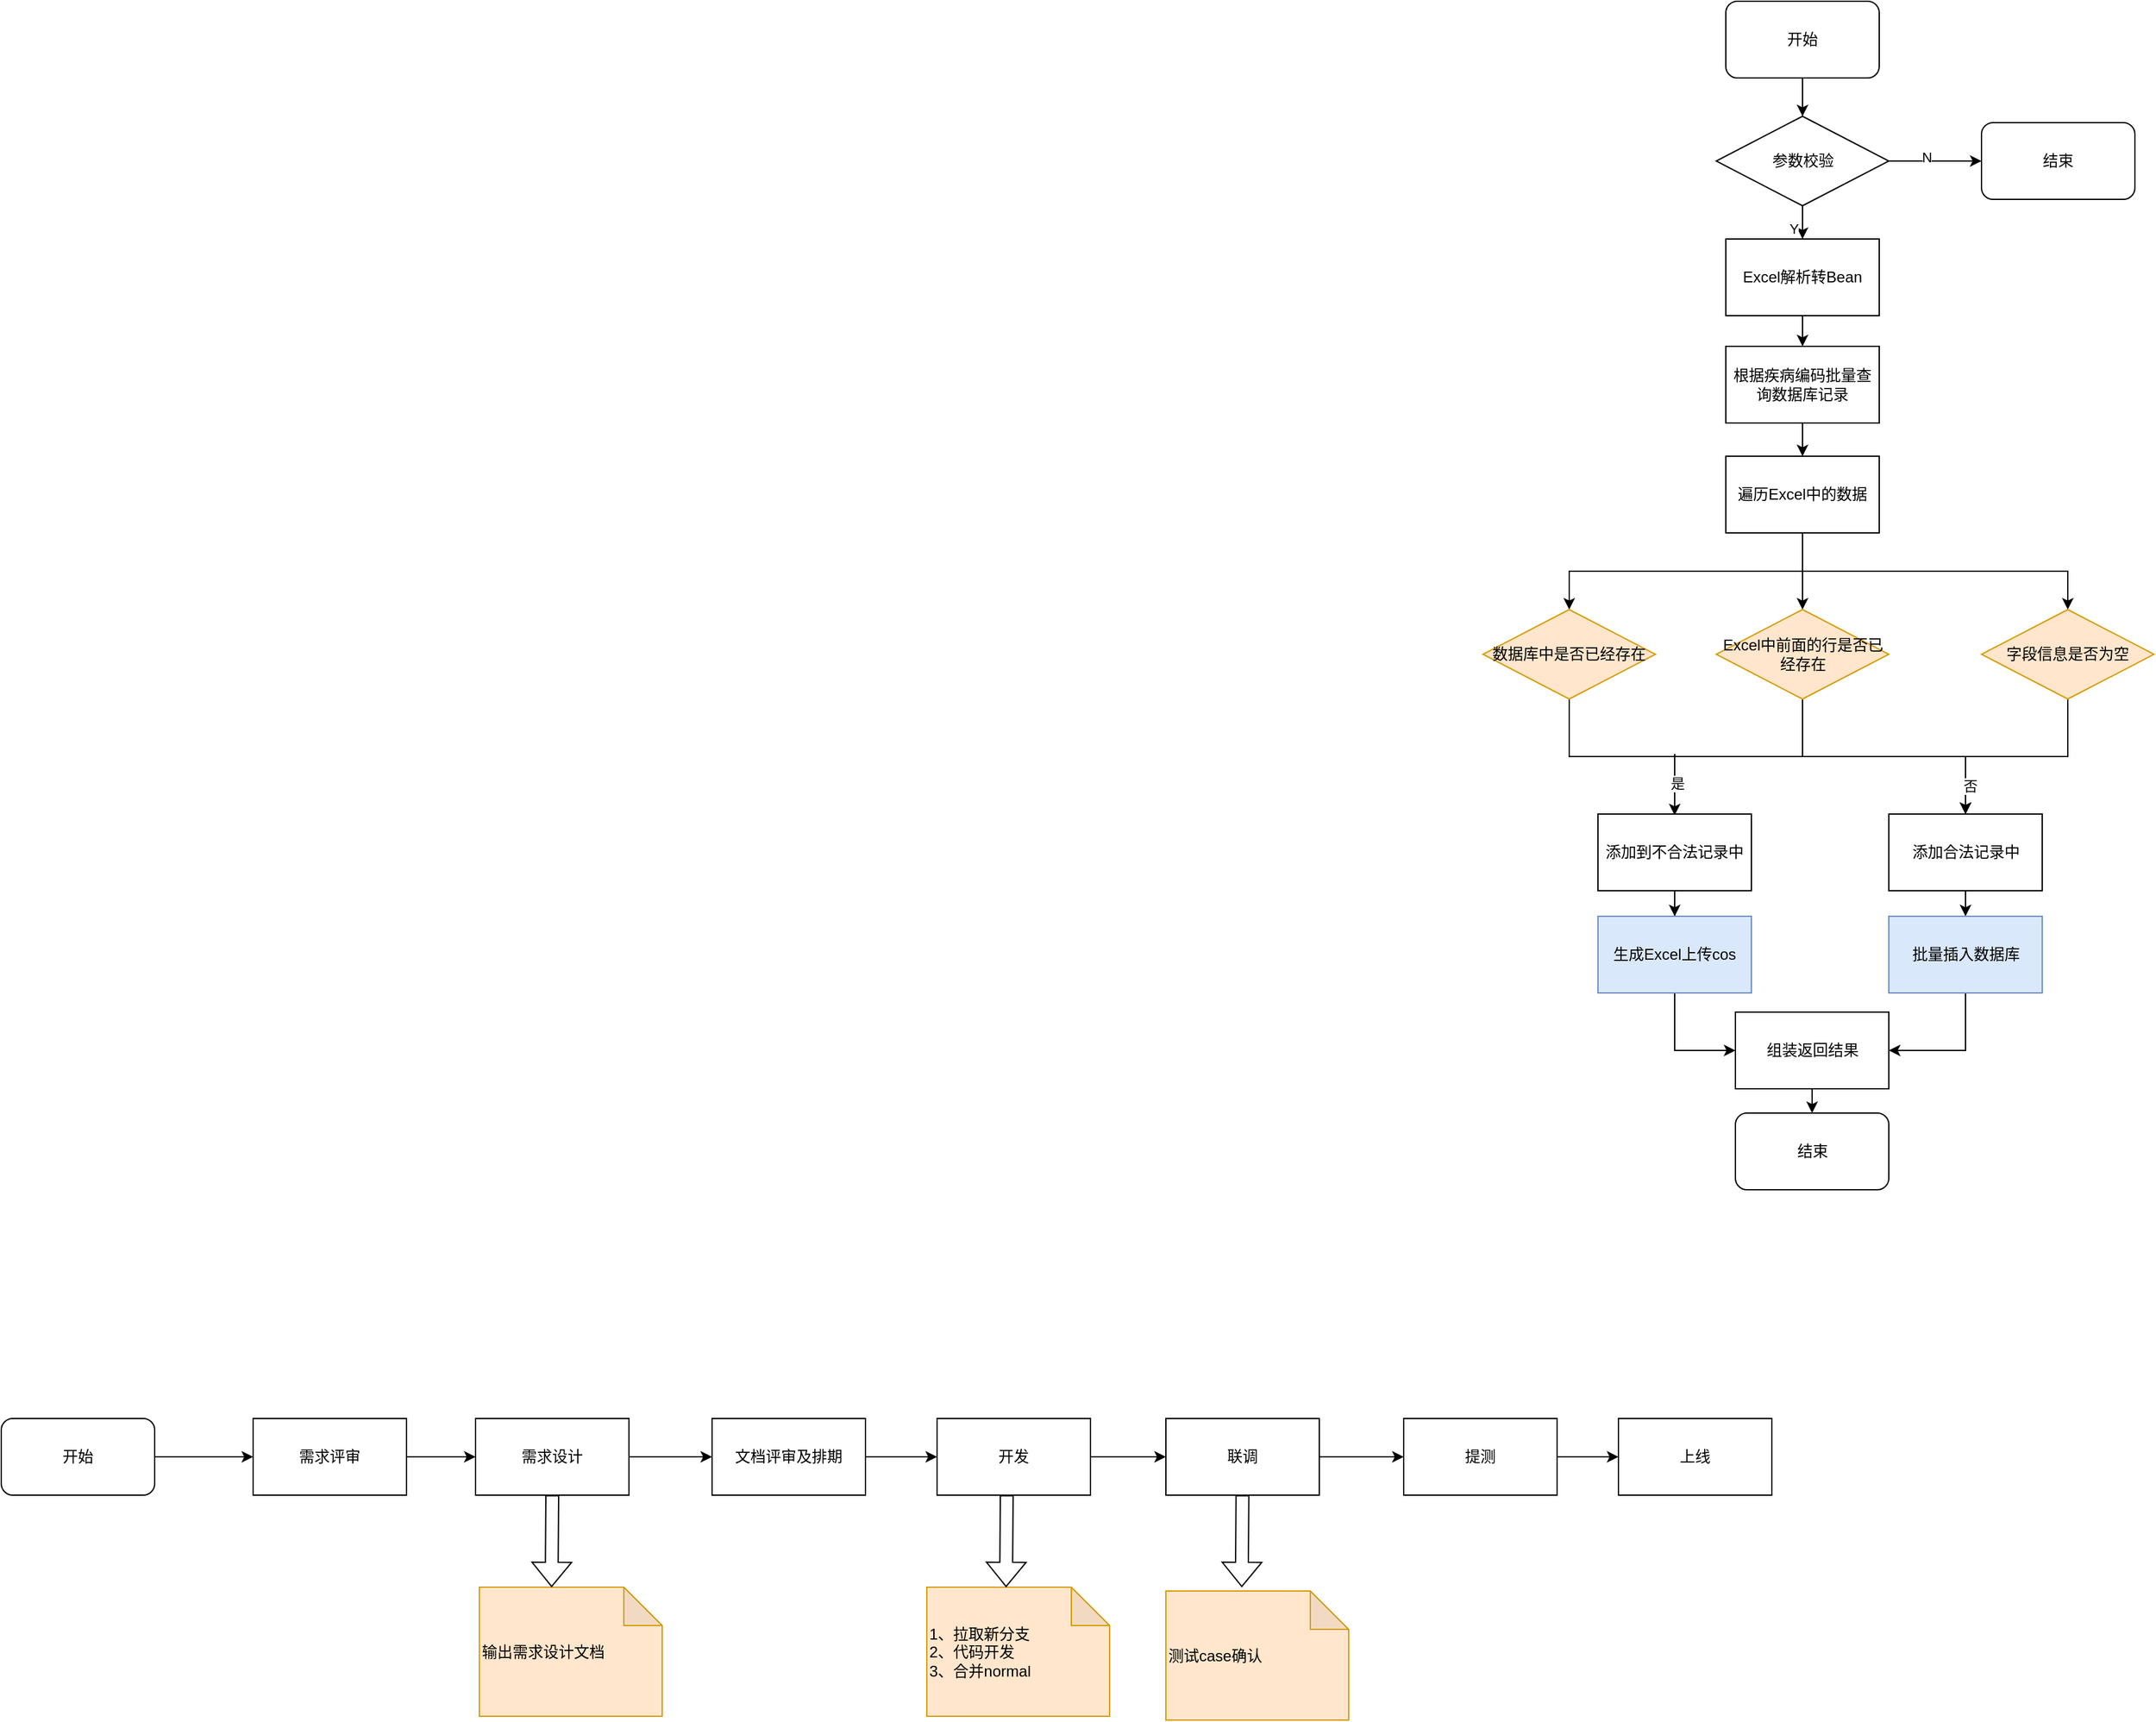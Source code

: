 <mxfile version="18.0.1" type="github">
  <diagram id="P5kLG4Li_9ilP0SgBb8K" name="Page-1">
    <mxGraphModel dx="2823" dy="905" grid="0" gridSize="10" guides="1" tooltips="1" connect="1" arrows="1" fold="1" page="0" pageScale="1" pageWidth="827" pageHeight="1169" background="#ffffff" math="0" shadow="0">
      <root>
        <mxCell id="0" />
        <mxCell id="1" parent="0" />
        <mxCell id="rGrlHXua09ZmH3heSEM_-27" style="edgeStyle=orthogonalEdgeStyle;rounded=0;orthogonalLoop=1;jettySize=auto;html=1;exitX=0.5;exitY=1;exitDx=0;exitDy=0;entryX=0.5;entryY=0;entryDx=0;entryDy=0;" edge="1" parent="1" source="rGrlHXua09ZmH3heSEM_-1" target="rGrlHXua09ZmH3heSEM_-3">
          <mxGeometry relative="1" as="geometry" />
        </mxCell>
        <mxCell id="rGrlHXua09ZmH3heSEM_-1" value="开始" style="rounded=1;whiteSpace=wrap;html=1;" vertex="1" parent="1">
          <mxGeometry x="330" y="90" width="120" height="60" as="geometry" />
        </mxCell>
        <mxCell id="rGrlHXua09ZmH3heSEM_-28" style="edgeStyle=orthogonalEdgeStyle;rounded=0;orthogonalLoop=1;jettySize=auto;html=1;exitX=0.5;exitY=1;exitDx=0;exitDy=0;" edge="1" parent="1" source="rGrlHXua09ZmH3heSEM_-3" target="rGrlHXua09ZmH3heSEM_-4">
          <mxGeometry relative="1" as="geometry" />
        </mxCell>
        <mxCell id="rGrlHXua09ZmH3heSEM_-41" value="Y" style="edgeLabel;html=1;align=center;verticalAlign=middle;resizable=0;points=[];" vertex="1" connectable="0" parent="rGrlHXua09ZmH3heSEM_-28">
          <mxGeometry x="-0.175" y="3" relative="1" as="geometry">
            <mxPoint x="-4" as="offset" />
          </mxGeometry>
        </mxCell>
        <mxCell id="rGrlHXua09ZmH3heSEM_-39" style="edgeStyle=orthogonalEdgeStyle;rounded=0;orthogonalLoop=1;jettySize=auto;html=1;exitX=1;exitY=0.5;exitDx=0;exitDy=0;" edge="1" parent="1" source="rGrlHXua09ZmH3heSEM_-3" target="rGrlHXua09ZmH3heSEM_-38">
          <mxGeometry relative="1" as="geometry" />
        </mxCell>
        <mxCell id="rGrlHXua09ZmH3heSEM_-40" value="N" style="edgeLabel;html=1;align=center;verticalAlign=middle;resizable=0;points=[];" vertex="1" connectable="0" parent="rGrlHXua09ZmH3heSEM_-39">
          <mxGeometry x="-0.186" y="4" relative="1" as="geometry">
            <mxPoint y="1" as="offset" />
          </mxGeometry>
        </mxCell>
        <mxCell id="rGrlHXua09ZmH3heSEM_-3" value="参数校验" style="rhombus;whiteSpace=wrap;html=1;" vertex="1" parent="1">
          <mxGeometry x="322.5" y="180" width="135" height="70" as="geometry" />
        </mxCell>
        <mxCell id="rGrlHXua09ZmH3heSEM_-29" style="edgeStyle=orthogonalEdgeStyle;rounded=0;orthogonalLoop=1;jettySize=auto;html=1;exitX=0.5;exitY=1;exitDx=0;exitDy=0;entryX=0.5;entryY=0;entryDx=0;entryDy=0;" edge="1" parent="1" source="rGrlHXua09ZmH3heSEM_-4" target="rGrlHXua09ZmH3heSEM_-5">
          <mxGeometry relative="1" as="geometry" />
        </mxCell>
        <mxCell id="rGrlHXua09ZmH3heSEM_-4" value="Excel解析转Bean" style="rounded=0;whiteSpace=wrap;html=1;" vertex="1" parent="1">
          <mxGeometry x="330" y="276" width="120" height="60" as="geometry" />
        </mxCell>
        <mxCell id="rGrlHXua09ZmH3heSEM_-30" style="edgeStyle=orthogonalEdgeStyle;rounded=0;orthogonalLoop=1;jettySize=auto;html=1;exitX=0.5;exitY=1;exitDx=0;exitDy=0;entryX=0.5;entryY=0;entryDx=0;entryDy=0;" edge="1" parent="1" source="rGrlHXua09ZmH3heSEM_-5" target="rGrlHXua09ZmH3heSEM_-6">
          <mxGeometry relative="1" as="geometry" />
        </mxCell>
        <mxCell id="rGrlHXua09ZmH3heSEM_-5" value="根据疾病编码批量查询数据库记录" style="rounded=0;whiteSpace=wrap;html=1;" vertex="1" parent="1">
          <mxGeometry x="330" y="360" width="120" height="60" as="geometry" />
        </mxCell>
        <mxCell id="rGrlHXua09ZmH3heSEM_-22" style="edgeStyle=orthogonalEdgeStyle;rounded=0;orthogonalLoop=1;jettySize=auto;html=1;exitX=0.5;exitY=1;exitDx=0;exitDy=0;" edge="1" parent="1" source="rGrlHXua09ZmH3heSEM_-6" target="rGrlHXua09ZmH3heSEM_-7">
          <mxGeometry relative="1" as="geometry" />
        </mxCell>
        <mxCell id="rGrlHXua09ZmH3heSEM_-23" style="edgeStyle=orthogonalEdgeStyle;rounded=0;orthogonalLoop=1;jettySize=auto;html=1;exitX=0.5;exitY=1;exitDx=0;exitDy=0;" edge="1" parent="1" source="rGrlHXua09ZmH3heSEM_-6" target="rGrlHXua09ZmH3heSEM_-8">
          <mxGeometry relative="1" as="geometry" />
        </mxCell>
        <mxCell id="rGrlHXua09ZmH3heSEM_-24" style="edgeStyle=orthogonalEdgeStyle;rounded=0;orthogonalLoop=1;jettySize=auto;html=1;exitX=0.5;exitY=1;exitDx=0;exitDy=0;entryX=0.5;entryY=0;entryDx=0;entryDy=0;" edge="1" parent="1" source="rGrlHXua09ZmH3heSEM_-6" target="rGrlHXua09ZmH3heSEM_-9">
          <mxGeometry relative="1" as="geometry" />
        </mxCell>
        <mxCell id="rGrlHXua09ZmH3heSEM_-6" value="遍历Excel中的数据" style="rounded=0;whiteSpace=wrap;html=1;" vertex="1" parent="1">
          <mxGeometry x="330" y="446" width="120" height="60" as="geometry" />
        </mxCell>
        <mxCell id="rGrlHXua09ZmH3heSEM_-16" style="edgeStyle=orthogonalEdgeStyle;rounded=0;orthogonalLoop=1;jettySize=auto;html=1;exitX=0.5;exitY=1;exitDx=0;exitDy=0;" edge="1" parent="1" source="rGrlHXua09ZmH3heSEM_-7" target="rGrlHXua09ZmH3heSEM_-11">
          <mxGeometry relative="1" as="geometry" />
        </mxCell>
        <mxCell id="rGrlHXua09ZmH3heSEM_-7" value="数据库中是否已经存在" style="rhombus;whiteSpace=wrap;html=1;fillColor=#ffe6cc;strokeColor=#d79b00;" vertex="1" parent="1">
          <mxGeometry x="140" y="566" width="135" height="70" as="geometry" />
        </mxCell>
        <mxCell id="rGrlHXua09ZmH3heSEM_-17" style="edgeStyle=orthogonalEdgeStyle;rounded=0;orthogonalLoop=1;jettySize=auto;html=1;exitX=0.5;exitY=1;exitDx=0;exitDy=0;entryX=0.5;entryY=0;entryDx=0;entryDy=0;" edge="1" parent="1" source="rGrlHXua09ZmH3heSEM_-8" target="rGrlHXua09ZmH3heSEM_-11">
          <mxGeometry relative="1" as="geometry" />
        </mxCell>
        <mxCell id="rGrlHXua09ZmH3heSEM_-8" value="Excel中前面的行是否已经存在" style="rhombus;whiteSpace=wrap;html=1;fillColor=#ffe6cc;strokeColor=#d79b00;" vertex="1" parent="1">
          <mxGeometry x="322.5" y="566" width="135" height="70" as="geometry" />
        </mxCell>
        <mxCell id="rGrlHXua09ZmH3heSEM_-18" style="edgeStyle=orthogonalEdgeStyle;rounded=0;orthogonalLoop=1;jettySize=auto;html=1;exitX=0.5;exitY=1;exitDx=0;exitDy=0;entryX=0.5;entryY=0;entryDx=0;entryDy=0;" edge="1" parent="1" source="rGrlHXua09ZmH3heSEM_-9" target="rGrlHXua09ZmH3heSEM_-11">
          <mxGeometry relative="1" as="geometry">
            <mxPoint x="520" y="706" as="targetPoint" />
          </mxGeometry>
        </mxCell>
        <mxCell id="rGrlHXua09ZmH3heSEM_-20" value="否" style="edgeLabel;html=1;align=center;verticalAlign=middle;resizable=0;points=[];" vertex="1" connectable="0" parent="rGrlHXua09ZmH3heSEM_-18">
          <mxGeometry x="0.724" y="3" relative="1" as="geometry">
            <mxPoint y="1" as="offset" />
          </mxGeometry>
        </mxCell>
        <mxCell id="rGrlHXua09ZmH3heSEM_-19" style="edgeStyle=orthogonalEdgeStyle;rounded=0;orthogonalLoop=1;jettySize=auto;html=1;entryX=0.5;entryY=0;entryDx=0;entryDy=0;" edge="1" parent="1">
          <mxGeometry relative="1" as="geometry">
            <mxPoint x="290" y="679" as="sourcePoint" />
            <mxPoint x="290" y="727" as="targetPoint" />
            <Array as="points">
              <mxPoint x="290" y="687" />
              <mxPoint x="290" y="687" />
            </Array>
          </mxGeometry>
        </mxCell>
        <mxCell id="rGrlHXua09ZmH3heSEM_-21" value="是" style="edgeLabel;html=1;align=center;verticalAlign=middle;resizable=0;points=[];" vertex="1" connectable="0" parent="rGrlHXua09ZmH3heSEM_-19">
          <mxGeometry x="-0.104" y="2" relative="1" as="geometry">
            <mxPoint y="1" as="offset" />
          </mxGeometry>
        </mxCell>
        <mxCell id="rGrlHXua09ZmH3heSEM_-9" value="字段信息是否为空" style="rhombus;whiteSpace=wrap;html=1;fillColor=#ffe6cc;strokeColor=#d79b00;" vertex="1" parent="1">
          <mxGeometry x="530" y="566" width="135" height="70" as="geometry" />
        </mxCell>
        <mxCell id="rGrlHXua09ZmH3heSEM_-26" style="edgeStyle=orthogonalEdgeStyle;rounded=0;orthogonalLoop=1;jettySize=auto;html=1;exitX=0.5;exitY=1;exitDx=0;exitDy=0;" edge="1" parent="1" source="rGrlHXua09ZmH3heSEM_-10" target="rGrlHXua09ZmH3heSEM_-13">
          <mxGeometry relative="1" as="geometry" />
        </mxCell>
        <mxCell id="rGrlHXua09ZmH3heSEM_-10" value="添加到不合法记录中" style="rounded=0;whiteSpace=wrap;html=1;" vertex="1" parent="1">
          <mxGeometry x="230" y="726" width="120" height="60" as="geometry" />
        </mxCell>
        <mxCell id="rGrlHXua09ZmH3heSEM_-25" style="edgeStyle=orthogonalEdgeStyle;rounded=0;orthogonalLoop=1;jettySize=auto;html=1;exitX=0.5;exitY=1;exitDx=0;exitDy=0;entryX=0.5;entryY=0;entryDx=0;entryDy=0;" edge="1" parent="1" source="rGrlHXua09ZmH3heSEM_-11" target="rGrlHXua09ZmH3heSEM_-12">
          <mxGeometry relative="1" as="geometry" />
        </mxCell>
        <mxCell id="rGrlHXua09ZmH3heSEM_-11" value="添加合法记录中" style="rounded=0;whiteSpace=wrap;html=1;" vertex="1" parent="1">
          <mxGeometry x="457.5" y="726" width="120" height="60" as="geometry" />
        </mxCell>
        <mxCell id="rGrlHXua09ZmH3heSEM_-43" style="edgeStyle=orthogonalEdgeStyle;rounded=0;orthogonalLoop=1;jettySize=auto;html=1;exitX=0.5;exitY=1;exitDx=0;exitDy=0;entryX=1;entryY=0.5;entryDx=0;entryDy=0;" edge="1" parent="1" source="rGrlHXua09ZmH3heSEM_-12" target="rGrlHXua09ZmH3heSEM_-14">
          <mxGeometry relative="1" as="geometry" />
        </mxCell>
        <mxCell id="rGrlHXua09ZmH3heSEM_-12" value="批量插入数据库" style="rounded=0;whiteSpace=wrap;html=1;fillColor=#dae8fc;strokeColor=#6c8ebf;" vertex="1" parent="1">
          <mxGeometry x="457.5" y="806" width="120" height="60" as="geometry" />
        </mxCell>
        <mxCell id="rGrlHXua09ZmH3heSEM_-42" style="edgeStyle=orthogonalEdgeStyle;rounded=0;orthogonalLoop=1;jettySize=auto;html=1;exitX=0.5;exitY=1;exitDx=0;exitDy=0;entryX=0;entryY=0.5;entryDx=0;entryDy=0;" edge="1" parent="1" source="rGrlHXua09ZmH3heSEM_-13" target="rGrlHXua09ZmH3heSEM_-14">
          <mxGeometry relative="1" as="geometry" />
        </mxCell>
        <mxCell id="rGrlHXua09ZmH3heSEM_-13" value="生成Excel上传cos" style="rounded=0;whiteSpace=wrap;html=1;fillColor=#dae8fc;strokeColor=#6c8ebf;" vertex="1" parent="1">
          <mxGeometry x="230" y="806" width="120" height="60" as="geometry" />
        </mxCell>
        <mxCell id="rGrlHXua09ZmH3heSEM_-33" style="edgeStyle=orthogonalEdgeStyle;rounded=0;orthogonalLoop=1;jettySize=auto;html=1;exitX=0.5;exitY=1;exitDx=0;exitDy=0;entryX=0.5;entryY=0;entryDx=0;entryDy=0;" edge="1" parent="1" source="rGrlHXua09ZmH3heSEM_-14" target="rGrlHXua09ZmH3heSEM_-15">
          <mxGeometry relative="1" as="geometry" />
        </mxCell>
        <mxCell id="rGrlHXua09ZmH3heSEM_-14" value="组装返回结果" style="rounded=0;whiteSpace=wrap;html=1;" vertex="1" parent="1">
          <mxGeometry x="337.5" y="881" width="120" height="60" as="geometry" />
        </mxCell>
        <mxCell id="rGrlHXua09ZmH3heSEM_-15" value="结束" style="rounded=1;whiteSpace=wrap;html=1;" vertex="1" parent="1">
          <mxGeometry x="337.5" y="960" width="120" height="60" as="geometry" />
        </mxCell>
        <mxCell id="rGrlHXua09ZmH3heSEM_-38" value="结束" style="rounded=1;whiteSpace=wrap;html=1;" vertex="1" parent="1">
          <mxGeometry x="530" y="185" width="120" height="60" as="geometry" />
        </mxCell>
        <mxCell id="rGrlHXua09ZmH3heSEM_-59" style="edgeStyle=orthogonalEdgeStyle;rounded=0;orthogonalLoop=1;jettySize=auto;html=1;exitX=1;exitY=0.5;exitDx=0;exitDy=0;" edge="1" parent="1" source="rGrlHXua09ZmH3heSEM_-44" target="rGrlHXua09ZmH3heSEM_-45">
          <mxGeometry relative="1" as="geometry" />
        </mxCell>
        <mxCell id="rGrlHXua09ZmH3heSEM_-44" value="开始" style="rounded=1;whiteSpace=wrap;html=1;" vertex="1" parent="1">
          <mxGeometry x="-1019" y="1199" width="120" height="60" as="geometry" />
        </mxCell>
        <mxCell id="rGrlHXua09ZmH3heSEM_-60" style="edgeStyle=orthogonalEdgeStyle;rounded=0;orthogonalLoop=1;jettySize=auto;html=1;exitX=1;exitY=0.5;exitDx=0;exitDy=0;" edge="1" parent="1" source="rGrlHXua09ZmH3heSEM_-45" target="rGrlHXua09ZmH3heSEM_-46">
          <mxGeometry relative="1" as="geometry" />
        </mxCell>
        <mxCell id="rGrlHXua09ZmH3heSEM_-45" value="需求评审" style="rounded=0;whiteSpace=wrap;html=1;" vertex="1" parent="1">
          <mxGeometry x="-822" y="1199" width="120" height="60" as="geometry" />
        </mxCell>
        <mxCell id="rGrlHXua09ZmH3heSEM_-61" style="edgeStyle=orthogonalEdgeStyle;rounded=0;orthogonalLoop=1;jettySize=auto;html=1;exitX=1;exitY=0.5;exitDx=0;exitDy=0;" edge="1" parent="1" source="rGrlHXua09ZmH3heSEM_-46" target="rGrlHXua09ZmH3heSEM_-47">
          <mxGeometry relative="1" as="geometry" />
        </mxCell>
        <mxCell id="rGrlHXua09ZmH3heSEM_-46" value="需求设计" style="rounded=0;whiteSpace=wrap;html=1;" vertex="1" parent="1">
          <mxGeometry x="-648" y="1199" width="120" height="60" as="geometry" />
        </mxCell>
        <mxCell id="rGrlHXua09ZmH3heSEM_-62" style="edgeStyle=orthogonalEdgeStyle;rounded=0;orthogonalLoop=1;jettySize=auto;html=1;exitX=1;exitY=0.5;exitDx=0;exitDy=0;" edge="1" parent="1" source="rGrlHXua09ZmH3heSEM_-47" target="rGrlHXua09ZmH3heSEM_-50">
          <mxGeometry relative="1" as="geometry" />
        </mxCell>
        <mxCell id="rGrlHXua09ZmH3heSEM_-47" value="文档评审及排期" style="rounded=0;whiteSpace=wrap;html=1;" vertex="1" parent="1">
          <mxGeometry x="-463" y="1199" width="120" height="60" as="geometry" />
        </mxCell>
        <mxCell id="rGrlHXua09ZmH3heSEM_-63" style="edgeStyle=orthogonalEdgeStyle;rounded=0;orthogonalLoop=1;jettySize=auto;html=1;exitX=1;exitY=0.5;exitDx=0;exitDy=0;entryX=0;entryY=0.5;entryDx=0;entryDy=0;" edge="1" parent="1" source="rGrlHXua09ZmH3heSEM_-50" target="rGrlHXua09ZmH3heSEM_-51">
          <mxGeometry relative="1" as="geometry" />
        </mxCell>
        <mxCell id="rGrlHXua09ZmH3heSEM_-50" value="开发" style="rounded=0;whiteSpace=wrap;html=1;" vertex="1" parent="1">
          <mxGeometry x="-287" y="1199" width="120" height="60" as="geometry" />
        </mxCell>
        <mxCell id="rGrlHXua09ZmH3heSEM_-64" style="edgeStyle=orthogonalEdgeStyle;rounded=0;orthogonalLoop=1;jettySize=auto;html=1;exitX=1;exitY=0.5;exitDx=0;exitDy=0;entryX=0;entryY=0.5;entryDx=0;entryDy=0;" edge="1" parent="1" source="rGrlHXua09ZmH3heSEM_-51" target="rGrlHXua09ZmH3heSEM_-52">
          <mxGeometry relative="1" as="geometry" />
        </mxCell>
        <mxCell id="rGrlHXua09ZmH3heSEM_-51" value="联调" style="rounded=0;whiteSpace=wrap;html=1;" vertex="1" parent="1">
          <mxGeometry x="-108" y="1199" width="120" height="60" as="geometry" />
        </mxCell>
        <mxCell id="rGrlHXua09ZmH3heSEM_-65" style="edgeStyle=orthogonalEdgeStyle;rounded=0;orthogonalLoop=1;jettySize=auto;html=1;exitX=1;exitY=0.5;exitDx=0;exitDy=0;entryX=0;entryY=0.5;entryDx=0;entryDy=0;" edge="1" parent="1" source="rGrlHXua09ZmH3heSEM_-52" target="rGrlHXua09ZmH3heSEM_-57">
          <mxGeometry relative="1" as="geometry" />
        </mxCell>
        <mxCell id="rGrlHXua09ZmH3heSEM_-52" value="提测" style="rounded=0;whiteSpace=wrap;html=1;" vertex="1" parent="1">
          <mxGeometry x="78" y="1199" width="120" height="60" as="geometry" />
        </mxCell>
        <mxCell id="rGrlHXua09ZmH3heSEM_-54" value="输出需求设计文档" style="shape=note;whiteSpace=wrap;html=1;backgroundOutline=1;darkOpacity=0.05;align=left;fillColor=#ffe6cc;strokeColor=#d79b00;" vertex="1" parent="1">
          <mxGeometry x="-645" y="1331" width="143" height="101" as="geometry" />
        </mxCell>
        <mxCell id="rGrlHXua09ZmH3heSEM_-55" value="1、拉取新分支&lt;br&gt;2、代码开发&lt;br&gt;&lt;div style=&quot;&quot;&gt;&lt;span style=&quot;background-color: initial;&quot;&gt;3、合并normal&lt;/span&gt;&lt;/div&gt;" style="shape=note;whiteSpace=wrap;html=1;backgroundOutline=1;darkOpacity=0.05;align=left;fillColor=#ffe6cc;strokeColor=#d79b00;" vertex="1" parent="1">
          <mxGeometry x="-295" y="1331" width="143" height="101" as="geometry" />
        </mxCell>
        <mxCell id="rGrlHXua09ZmH3heSEM_-57" value="上线" style="rounded=0;whiteSpace=wrap;html=1;" vertex="1" parent="1">
          <mxGeometry x="246" y="1199" width="120" height="60" as="geometry" />
        </mxCell>
        <mxCell id="rGrlHXua09ZmH3heSEM_-58" value="测试case确认" style="shape=note;whiteSpace=wrap;html=1;backgroundOutline=1;darkOpacity=0.05;align=left;fillColor=#ffe6cc;strokeColor=#d79b00;" vertex="1" parent="1">
          <mxGeometry x="-108" y="1334" width="143" height="101" as="geometry" />
        </mxCell>
        <mxCell id="rGrlHXua09ZmH3heSEM_-67" value="" style="shape=flexArrow;endArrow=classic;html=1;rounded=0;exitX=0.5;exitY=1;exitDx=0;exitDy=0;entryX=0;entryY=0;entryDx=56.5;entryDy=0;entryPerimeter=0;" edge="1" parent="1" source="rGrlHXua09ZmH3heSEM_-46" target="rGrlHXua09ZmH3heSEM_-54">
          <mxGeometry width="50" height="50" relative="1" as="geometry">
            <mxPoint x="-609" y="1313" as="sourcePoint" />
            <mxPoint x="-559" y="1263" as="targetPoint" />
          </mxGeometry>
        </mxCell>
        <mxCell id="rGrlHXua09ZmH3heSEM_-68" value="" style="shape=flexArrow;endArrow=classic;html=1;rounded=0;exitX=0.5;exitY=1;exitDx=0;exitDy=0;entryX=0;entryY=0;entryDx=56.5;entryDy=0;entryPerimeter=0;" edge="1" parent="1">
          <mxGeometry width="50" height="50" relative="1" as="geometry">
            <mxPoint x="-232.5" y="1259" as="sourcePoint" />
            <mxPoint x="-233" y="1331" as="targetPoint" />
          </mxGeometry>
        </mxCell>
        <mxCell id="rGrlHXua09ZmH3heSEM_-69" value="" style="shape=flexArrow;endArrow=classic;html=1;rounded=0;exitX=0.5;exitY=1;exitDx=0;exitDy=0;entryX=0;entryY=0;entryDx=56.5;entryDy=0;entryPerimeter=0;" edge="1" parent="1">
          <mxGeometry width="50" height="50" relative="1" as="geometry">
            <mxPoint x="-48.12" y="1259" as="sourcePoint" />
            <mxPoint x="-48.62" y="1331" as="targetPoint" />
          </mxGeometry>
        </mxCell>
      </root>
    </mxGraphModel>
  </diagram>
</mxfile>
